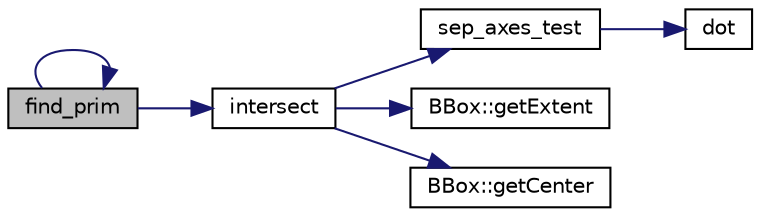 digraph "find_prim"
{
  edge [fontname="Helvetica",fontsize="10",labelfontname="Helvetica",labelfontsize="10"];
  node [fontname="Helvetica",fontsize="10",shape=record];
  rankdir="LR";
  Node1 [label="find_prim",height=0.2,width=0.4,color="black", fillcolor="grey75", style="filled", fontcolor="black"];
  Node1 -> Node2 [color="midnightblue",fontsize="10",style="solid",fontname="Helvetica"];
  Node2 [label="intersect",height=0.2,width=0.4,color="black", fillcolor="white", style="filled",URL="$_b_box_tree_8cpp.html#a373d940728731fb6197e0890e6485ba5"];
  Node2 -> Node3 [color="midnightblue",fontsize="10",style="solid",fontname="Helvetica"];
  Node3 [label="sep_axes_test",height=0.2,width=0.4,color="black", fillcolor="white", style="filled",URL="$_b_box_tree_8cpp.html#a8ac1d5e70d40e2627d47589cfeb20e1f"];
  Node3 -> Node4 [color="midnightblue",fontsize="10",style="solid",fontname="Helvetica"];
  Node4 [label="dot",height=0.2,width=0.4,color="black", fillcolor="white", style="filled",URL="$_quaternion_8h.html#af8cf8caa91dd2209c53a956d41cb26ae"];
  Node2 -> Node5 [color="midnightblue",fontsize="10",style="solid",fontname="Helvetica"];
  Node5 [label="BBox::getExtent",height=0.2,width=0.4,color="black", fillcolor="white", style="filled",URL="$class_b_box.html#a28972bc25537e8cb169d1b42152628f5"];
  Node2 -> Node6 [color="midnightblue",fontsize="10",style="solid",fontname="Helvetica"];
  Node6 [label="BBox::getCenter",height=0.2,width=0.4,color="black", fillcolor="white", style="filled",URL="$class_b_box.html#ad8e3bd34a0342abf0c4df92c3a8c3424"];
  Node1 -> Node1 [color="midnightblue",fontsize="10",style="solid",fontname="Helvetica"];
}
